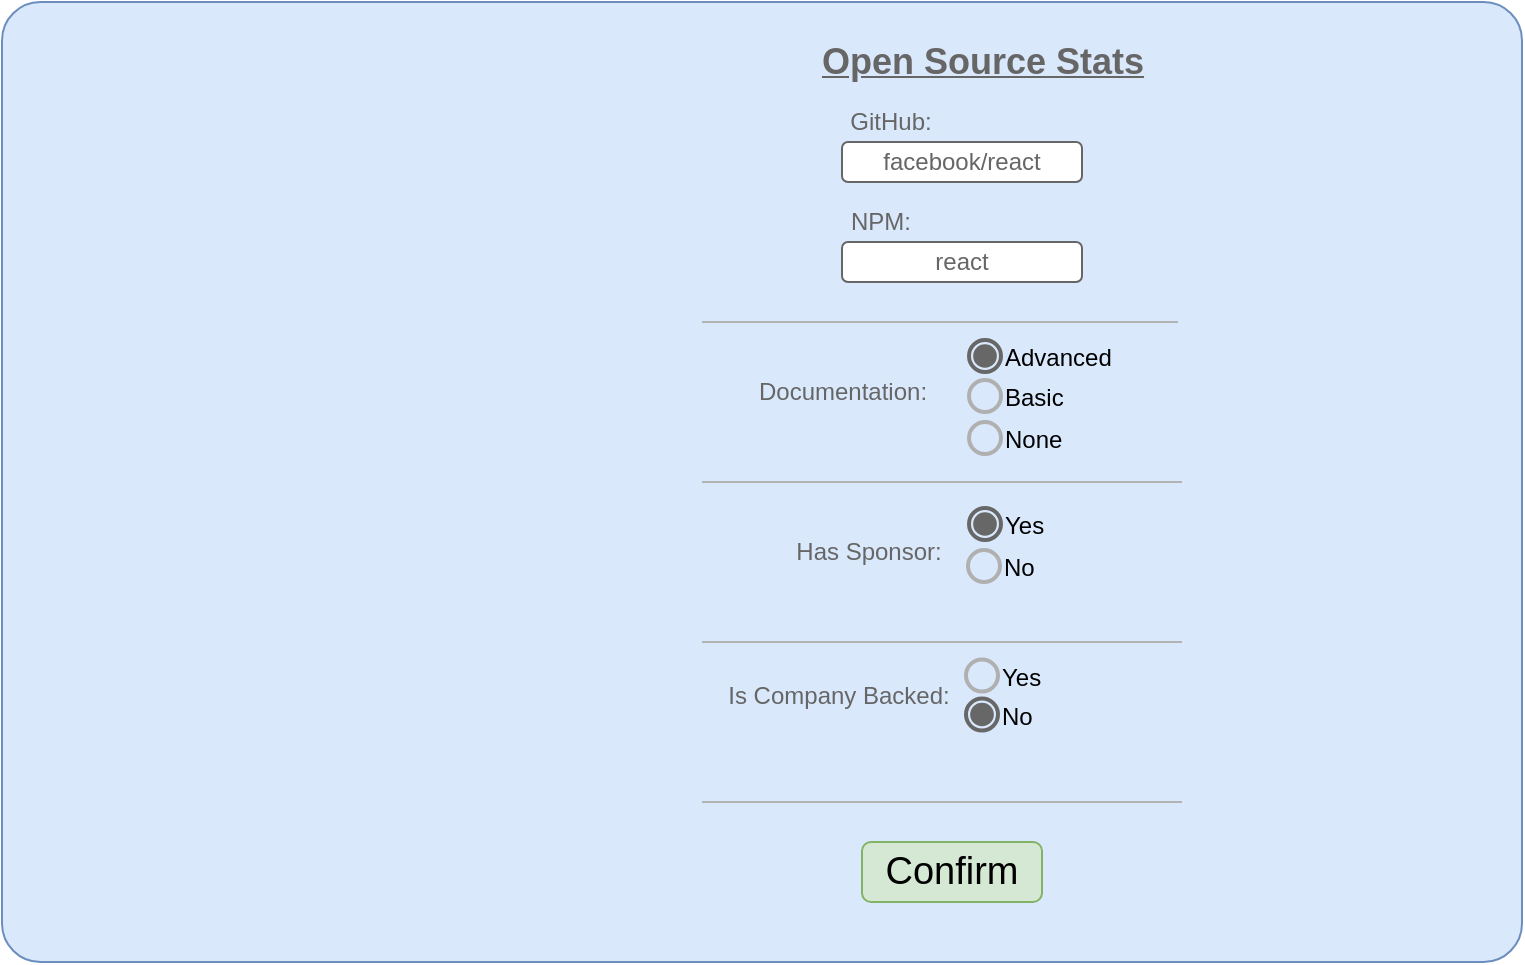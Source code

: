 <mxfile version="13.7.9" type="device"><diagram id="zsjNabQC0gAKreZXJnmP" name="Seite-1"><mxGraphModel dx="1239" dy="342" grid="1" gridSize="10" guides="1" tooltips="1" connect="1" arrows="1" fold="1" page="1" pageScale="1" pageWidth="827" pageHeight="1169" math="0" shadow="0"><root><mxCell id="0"/><mxCell id="1" parent="0"/><mxCell id="Ol4sDWFPrsH0318deIjs-1" value="" style="rounded=1;whiteSpace=wrap;html=1;fillColor=#dae8fc;strokeColor=#6c8ebf;arcSize=4;" vertex="1" parent="1"><mxGeometry x="-190" y="40" width="760" height="480" as="geometry"/></mxCell><mxCell id="Ol4sDWFPrsH0318deIjs-7" value="&lt;font style=&quot;font-size: 18px&quot;&gt;&lt;u&gt;&lt;b&gt;Open Source Stats&lt;/b&gt;&lt;/u&gt;&lt;/font&gt;" style="text;html=1;align=center;verticalAlign=middle;resizable=0;points=[];autosize=1;fontColor=#666666;" vertex="1" parent="1"><mxGeometry x="210" y="60" width="180" height="20" as="geometry"/></mxCell><mxCell id="Ol4sDWFPrsH0318deIjs-57" value="" style="group" vertex="1" connectable="0" parent="1"><mxGeometry x="198" y="293" width="111.5" height="37" as="geometry"/></mxCell><mxCell id="Ol4sDWFPrsH0318deIjs-33" value="Has Sponsor:" style="text;html=1;align=center;verticalAlign=middle;resizable=0;points=[];autosize=1;fontColor=#666666;" vertex="1" parent="Ol4sDWFPrsH0318deIjs-57"><mxGeometry y="12" width="90" height="20" as="geometry"/></mxCell><mxCell id="Ol4sDWFPrsH0318deIjs-51" value="Yes" style="dashed=0;labelPosition=right;align=left;shape=mxgraph.gmdl.radiobutton;strokeColor=#676767;fillColor=#676767;strokeWidth=2;" vertex="1" parent="Ol4sDWFPrsH0318deIjs-57"><mxGeometry x="95.5" width="16" height="16" as="geometry"/></mxCell><mxCell id="Ol4sDWFPrsH0318deIjs-52" value="No" style="dashed=0;labelPosition=right;align=left;shape=mxgraph.gmdl.radiobutton;strokeColor=#B0B0B0;fillColor=none;strokeWidth=2;aspect=fixed;rounded=1;fontSize=12;" vertex="1" parent="Ol4sDWFPrsH0318deIjs-57"><mxGeometry x="95" y="21" width="16" height="16" as="geometry"/></mxCell><mxCell id="Ol4sDWFPrsH0318deIjs-58" value="" style="group" vertex="1" connectable="0" parent="1"><mxGeometry x="180" y="209" width="129.5" height="57" as="geometry"/></mxCell><mxCell id="Ol4sDWFPrsH0318deIjs-26" value="Documentation:" style="text;html=1;align=center;verticalAlign=middle;resizable=0;points=[];autosize=1;fontColor=#666666;" vertex="1" parent="Ol4sDWFPrsH0318deIjs-58"><mxGeometry y="16" width="100" height="20" as="geometry"/></mxCell><mxCell id="Ol4sDWFPrsH0318deIjs-47" value="Basic" style="dashed=0;labelPosition=right;align=left;shape=mxgraph.gmdl.radiobutton;strokeColor=#B0B0B0;fillColor=none;strokeWidth=2;aspect=fixed;rounded=1;fontSize=12;" vertex="1" parent="Ol4sDWFPrsH0318deIjs-58"><mxGeometry x="113.5" y="20" width="16" height="16" as="geometry"/></mxCell><mxCell id="Ol4sDWFPrsH0318deIjs-49" value="Advanced" style="dashed=0;labelPosition=right;align=left;shape=mxgraph.gmdl.radiobutton;strokeColor=#676767;fillColor=#676767;strokeWidth=2;" vertex="1" parent="Ol4sDWFPrsH0318deIjs-58"><mxGeometry x="113.5" width="16" height="16" as="geometry"/></mxCell><mxCell id="Ol4sDWFPrsH0318deIjs-50" value="None" style="dashed=0;labelPosition=right;align=left;shape=mxgraph.gmdl.radiobutton;strokeColor=#B0B0B0;fillColor=none;strokeWidth=2;aspect=fixed;rounded=1;fontSize=12;" vertex="1" parent="Ol4sDWFPrsH0318deIjs-58"><mxGeometry x="113.5" y="41" width="16" height="16" as="geometry"/></mxCell><mxCell id="Ol4sDWFPrsH0318deIjs-59" value="" style="endArrow=none;html=1;strokeColor=#B3B3B3;fontSize=12;fontColor=#000000;" edge="1" parent="1"><mxGeometry width="50" height="50" relative="1" as="geometry"><mxPoint x="160" y="280" as="sourcePoint"/><mxPoint x="400" y="280" as="targetPoint"/></mxGeometry></mxCell><mxCell id="Ol4sDWFPrsH0318deIjs-60" value="" style="endArrow=none;html=1;strokeColor=#B3B3B3;fontSize=12;fontColor=#000000;" edge="1" parent="1"><mxGeometry width="50" height="50" relative="1" as="geometry"><mxPoint x="160" y="360" as="sourcePoint"/><mxPoint x="400" y="360" as="targetPoint"/></mxGeometry></mxCell><mxCell id="Ol4sDWFPrsH0318deIjs-61" value="" style="group" vertex="1" connectable="0" parent="1"><mxGeometry x="163" y="368.75" width="145" height="35.5" as="geometry"/></mxCell><mxCell id="Ol4sDWFPrsH0318deIjs-53" value="Is Company Backed:" style="text;html=1;align=center;verticalAlign=middle;resizable=0;points=[];autosize=1;fontColor=#666666;" vertex="1" parent="Ol4sDWFPrsH0318deIjs-61"><mxGeometry y="7.75" width="130" height="20" as="geometry"/></mxCell><mxCell id="Ol4sDWFPrsH0318deIjs-54" value="No" style="dashed=0;labelPosition=right;align=left;shape=mxgraph.gmdl.radiobutton;strokeColor=#676767;fillColor=#676767;strokeWidth=2;" vertex="1" parent="Ol4sDWFPrsH0318deIjs-61"><mxGeometry x="129" y="19.5" width="16" height="16" as="geometry"/></mxCell><mxCell id="Ol4sDWFPrsH0318deIjs-55" value="Yes" style="dashed=0;labelPosition=right;align=left;shape=mxgraph.gmdl.radiobutton;strokeColor=#B0B0B0;fillColor=none;strokeWidth=2;aspect=fixed;rounded=1;fontSize=12;" vertex="1" parent="Ol4sDWFPrsH0318deIjs-61"><mxGeometry x="129" width="16" height="16" as="geometry"/></mxCell><mxCell id="Ol4sDWFPrsH0318deIjs-62" value="" style="endArrow=none;html=1;strokeColor=#B3B3B3;fontSize=12;fontColor=#000000;" edge="1" parent="1"><mxGeometry width="50" height="50" relative="1" as="geometry"><mxPoint x="160" y="200" as="sourcePoint"/><mxPoint x="398" y="200" as="targetPoint"/></mxGeometry></mxCell><mxCell id="Ol4sDWFPrsH0318deIjs-63" value="" style="endArrow=none;html=1;strokeColor=#B3B3B3;fontSize=12;fontColor=#000000;" edge="1" parent="1"><mxGeometry width="50" height="50" relative="1" as="geometry"><mxPoint x="160" y="440" as="sourcePoint"/><mxPoint x="400" y="440" as="targetPoint"/></mxGeometry></mxCell><mxCell id="Ol4sDWFPrsH0318deIjs-64" value="Confirm" style="rounded=1;whiteSpace=wrap;html=1;strokeColor=#82b366;fontSize=19;align=center;fillColor=#d5e8d4;" vertex="1" parent="1"><mxGeometry x="240" y="460" width="90" height="30" as="geometry"/></mxCell><mxCell id="Ol4sDWFPrsH0318deIjs-3" value="facebook/react" style="rounded=1;whiteSpace=wrap;html=1;fontColor=#666666;strokeColor=#666666;" vertex="1" parent="1"><mxGeometry x="230" y="110" width="120" height="20" as="geometry"/></mxCell><mxCell id="Ol4sDWFPrsH0318deIjs-5" value="GitHub:" style="text;html=1;align=center;verticalAlign=middle;resizable=0;points=[];autosize=1;fontColor=#666666;" vertex="1" parent="1"><mxGeometry x="223.75" y="90" width="60" height="20" as="geometry"/></mxCell><mxCell id="Ol4sDWFPrsH0318deIjs-4" value="react" style="rounded=1;whiteSpace=wrap;html=1;fontColor=#666666;strokeColor=#666666;" vertex="1" parent="1"><mxGeometry x="230" y="160" width="120" height="20" as="geometry"/></mxCell><mxCell id="Ol4sDWFPrsH0318deIjs-6" value="NPM:" style="text;html=1;align=center;verticalAlign=middle;resizable=0;points=[];autosize=1;fontColor=#666666;" vertex="1" parent="1"><mxGeometry x="223.75" y="140" width="50" height="20" as="geometry"/></mxCell></root></mxGraphModel></diagram></mxfile>